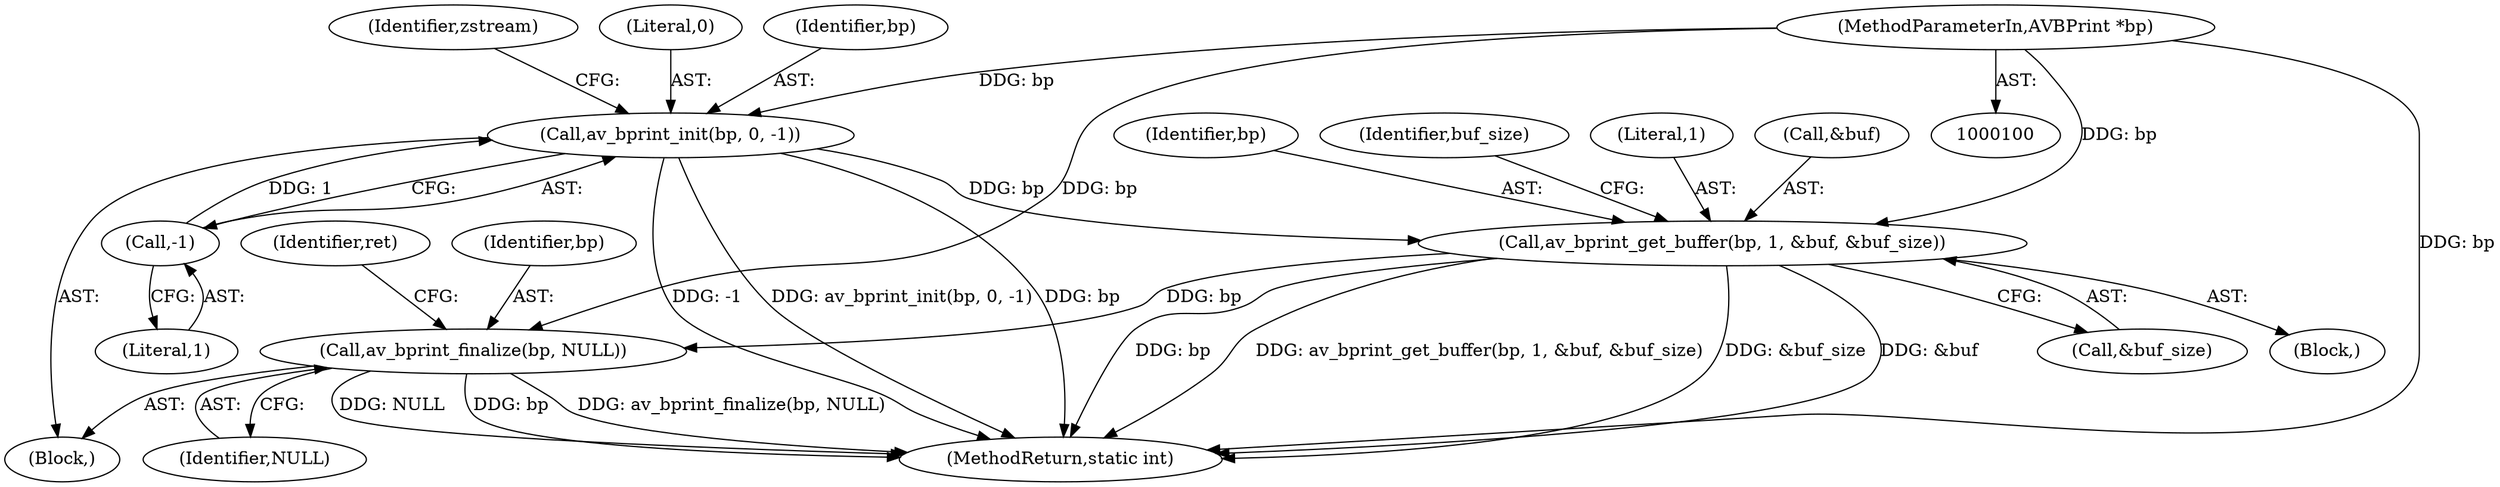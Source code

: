 digraph "0_FFmpeg_e371f031b942d73e02c090170975561fabd5c264@pointer" {
"1000146" [label="(Call,av_bprint_init(bp, 0, -1))"];
"1000101" [label="(MethodParameterIn,AVBPrint *bp)"];
"1000149" [label="(Call,-1)"];
"1000158" [label="(Call,av_bprint_get_buffer(bp, 1, &buf, &buf_size))"];
"1000235" [label="(Call,av_bprint_finalize(bp, NULL))"];
"1000104" [label="(Block,)"];
"1000154" [label="(Identifier,zstream)"];
"1000148" [label="(Literal,0)"];
"1000236" [label="(Identifier,bp)"];
"1000159" [label="(Identifier,bp)"];
"1000167" [label="(Identifier,buf_size)"];
"1000237" [label="(Identifier,NULL)"];
"1000147" [label="(Identifier,bp)"];
"1000240" [label="(MethodReturn,static int)"];
"1000146" [label="(Call,av_bprint_init(bp, 0, -1))"];
"1000149" [label="(Call,-1)"];
"1000163" [label="(Call,&buf_size)"];
"1000235" [label="(Call,av_bprint_finalize(bp, NULL))"];
"1000160" [label="(Literal,1)"];
"1000158" [label="(Call,av_bprint_get_buffer(bp, 1, &buf, &buf_size))"];
"1000150" [label="(Literal,1)"];
"1000157" [label="(Block,)"];
"1000239" [label="(Identifier,ret)"];
"1000161" [label="(Call,&buf)"];
"1000101" [label="(MethodParameterIn,AVBPrint *bp)"];
"1000146" -> "1000104"  [label="AST: "];
"1000146" -> "1000149"  [label="CFG: "];
"1000147" -> "1000146"  [label="AST: "];
"1000148" -> "1000146"  [label="AST: "];
"1000149" -> "1000146"  [label="AST: "];
"1000154" -> "1000146"  [label="CFG: "];
"1000146" -> "1000240"  [label="DDG: -1"];
"1000146" -> "1000240"  [label="DDG: av_bprint_init(bp, 0, -1)"];
"1000146" -> "1000240"  [label="DDG: bp"];
"1000101" -> "1000146"  [label="DDG: bp"];
"1000149" -> "1000146"  [label="DDG: 1"];
"1000146" -> "1000158"  [label="DDG: bp"];
"1000101" -> "1000100"  [label="AST: "];
"1000101" -> "1000240"  [label="DDG: bp"];
"1000101" -> "1000158"  [label="DDG: bp"];
"1000101" -> "1000235"  [label="DDG: bp"];
"1000149" -> "1000150"  [label="CFG: "];
"1000150" -> "1000149"  [label="AST: "];
"1000158" -> "1000157"  [label="AST: "];
"1000158" -> "1000163"  [label="CFG: "];
"1000159" -> "1000158"  [label="AST: "];
"1000160" -> "1000158"  [label="AST: "];
"1000161" -> "1000158"  [label="AST: "];
"1000163" -> "1000158"  [label="AST: "];
"1000167" -> "1000158"  [label="CFG: "];
"1000158" -> "1000240"  [label="DDG: bp"];
"1000158" -> "1000240"  [label="DDG: av_bprint_get_buffer(bp, 1, &buf, &buf_size)"];
"1000158" -> "1000240"  [label="DDG: &buf_size"];
"1000158" -> "1000240"  [label="DDG: &buf"];
"1000158" -> "1000235"  [label="DDG: bp"];
"1000235" -> "1000104"  [label="AST: "];
"1000235" -> "1000237"  [label="CFG: "];
"1000236" -> "1000235"  [label="AST: "];
"1000237" -> "1000235"  [label="AST: "];
"1000239" -> "1000235"  [label="CFG: "];
"1000235" -> "1000240"  [label="DDG: NULL"];
"1000235" -> "1000240"  [label="DDG: bp"];
"1000235" -> "1000240"  [label="DDG: av_bprint_finalize(bp, NULL)"];
}
